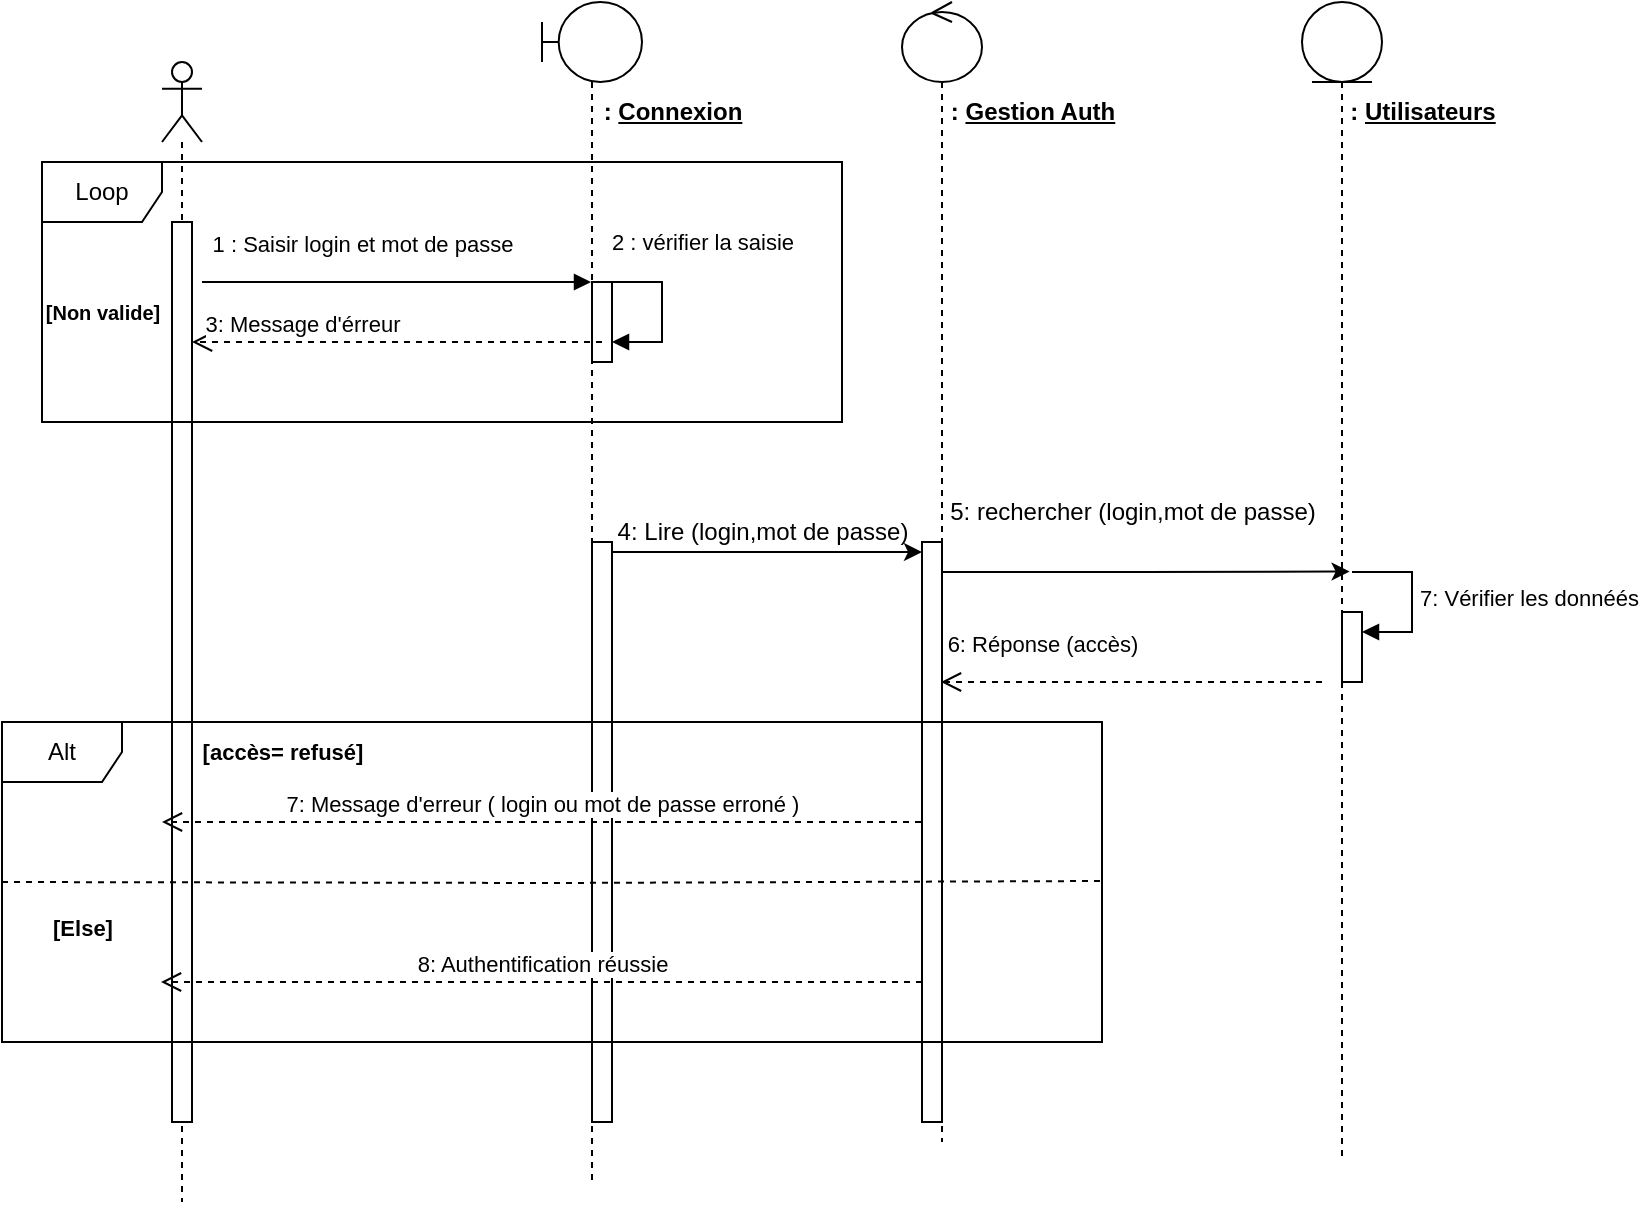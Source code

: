 <mxfile version="22.1.4" type="github">
  <diagram name="Page-1" id="2YBvvXClWsGukQMizWep">
    <mxGraphModel dx="1032" dy="530" grid="1" gridSize="10" guides="1" tooltips="1" connect="1" arrows="1" fold="1" page="1" pageScale="1" pageWidth="850" pageHeight="1100" math="0" shadow="0">
      <root>
        <mxCell id="0" />
        <mxCell id="1" parent="0" />
        <mxCell id="YS4YUwTzeqZwbcv_esHb-11" value="" style="shape=umlLifeline;perimeter=lifelinePerimeter;whiteSpace=wrap;html=1;container=1;dropTarget=0;collapsible=0;recursiveResize=0;outlineConnect=0;portConstraint=eastwest;newEdgeStyle={&quot;curved&quot;:0,&quot;rounded&quot;:0};participant=umlControl;" vertex="1" parent="1">
          <mxGeometry x="470" y="30" width="40" height="570" as="geometry" />
        </mxCell>
        <mxCell id="YS4YUwTzeqZwbcv_esHb-27" value="" style="html=1;points=[[0,0,0,0,5],[0,1,0,0,-5],[1,0,0,0,5],[1,1,0,0,-5]];perimeter=orthogonalPerimeter;outlineConnect=0;targetShapes=umlLifeline;portConstraint=eastwest;newEdgeStyle={&quot;curved&quot;:0,&quot;rounded&quot;:0};" vertex="1" parent="YS4YUwTzeqZwbcv_esHb-11">
          <mxGeometry x="10" y="270" width="10" height="290" as="geometry" />
        </mxCell>
        <mxCell id="YS4YUwTzeqZwbcv_esHb-13" value="" style="shape=umlLifeline;perimeter=lifelinePerimeter;whiteSpace=wrap;html=1;container=1;dropTarget=0;collapsible=0;recursiveResize=0;outlineConnect=0;portConstraint=eastwest;newEdgeStyle={&quot;curved&quot;:0,&quot;rounded&quot;:0};participant=umlEntity;" vertex="1" parent="1">
          <mxGeometry x="670" y="30" width="40" height="580" as="geometry" />
        </mxCell>
        <mxCell id="YS4YUwTzeqZwbcv_esHb-65" value="" style="html=1;points=[[0,0,0,0,5],[0,1,0,0,-5],[1,0,0,0,5],[1,1,0,0,-5]];perimeter=orthogonalPerimeter;outlineConnect=0;targetShapes=umlLifeline;portConstraint=eastwest;newEdgeStyle={&quot;curved&quot;:0,&quot;rounded&quot;:0};" vertex="1" parent="YS4YUwTzeqZwbcv_esHb-13">
          <mxGeometry x="20" y="305" width="10" height="35" as="geometry" />
        </mxCell>
        <mxCell id="YS4YUwTzeqZwbcv_esHb-66" value="7: Vérifier les donnéés" style="html=1;align=left;spacingLeft=2;endArrow=block;rounded=0;edgeStyle=orthogonalEdgeStyle;curved=0;rounded=0;" edge="1" target="YS4YUwTzeqZwbcv_esHb-65" parent="YS4YUwTzeqZwbcv_esHb-13">
          <mxGeometry relative="1" as="geometry">
            <mxPoint x="25" y="285" as="sourcePoint" />
            <Array as="points">
              <mxPoint x="55" y="315" />
            </Array>
          </mxGeometry>
        </mxCell>
        <mxCell id="YS4YUwTzeqZwbcv_esHb-15" value="" style="shape=umlLifeline;perimeter=lifelinePerimeter;whiteSpace=wrap;html=1;container=1;dropTarget=0;collapsible=0;recursiveResize=0;outlineConnect=0;portConstraint=eastwest;newEdgeStyle={&quot;curved&quot;:0,&quot;rounded&quot;:0};participant=umlBoundary;" vertex="1" parent="1">
          <mxGeometry x="290" y="30" width="50" height="590" as="geometry" />
        </mxCell>
        <mxCell id="YS4YUwTzeqZwbcv_esHb-35" value="" style="html=1;points=[[0,0,0,0,5],[0,1,0,0,-5],[1,0,0,0,5],[1,1,0,0,-5]];perimeter=orthogonalPerimeter;outlineConnect=0;targetShapes=umlLifeline;portConstraint=eastwest;newEdgeStyle={&quot;curved&quot;:0,&quot;rounded&quot;:0};" vertex="1" parent="YS4YUwTzeqZwbcv_esHb-15">
          <mxGeometry x="25" y="270" width="10" height="290" as="geometry" />
        </mxCell>
        <mxCell id="YS4YUwTzeqZwbcv_esHb-17" value="" style="shape=umlLifeline;perimeter=lifelinePerimeter;whiteSpace=wrap;html=1;container=1;dropTarget=0;collapsible=0;recursiveResize=0;outlineConnect=0;portConstraint=eastwest;newEdgeStyle={&quot;curved&quot;:0,&quot;rounded&quot;:0};participant=umlActor;" vertex="1" parent="1">
          <mxGeometry x="100" y="60" width="20" height="570" as="geometry" />
        </mxCell>
        <mxCell id="YS4YUwTzeqZwbcv_esHb-26" value="" style="html=1;points=[[0,0,0,0,5],[0,1,0,0,-5],[1,0,0,0,5],[1,1,0,0,-5]];perimeter=orthogonalPerimeter;outlineConnect=0;targetShapes=umlLifeline;portConstraint=eastwest;newEdgeStyle={&quot;curved&quot;:0,&quot;rounded&quot;:0};" vertex="1" parent="YS4YUwTzeqZwbcv_esHb-17">
          <mxGeometry x="5" y="80" width="10" height="450" as="geometry" />
        </mxCell>
        <mxCell id="YS4YUwTzeqZwbcv_esHb-28" value="&lt;b&gt;: &lt;u&gt;Connexion&lt;/u&gt;&lt;/b&gt;" style="text;html=1;align=center;verticalAlign=middle;resizable=0;points=[];autosize=1;strokeColor=none;fillColor=none;" vertex="1" parent="1">
          <mxGeometry x="310" y="70" width="90" height="30" as="geometry" />
        </mxCell>
        <mxCell id="YS4YUwTzeqZwbcv_esHb-29" value="&lt;b&gt;: &lt;u&gt;Gestion Auth&lt;/u&gt;&lt;/b&gt;" style="text;html=1;align=center;verticalAlign=middle;resizable=0;points=[];autosize=1;strokeColor=none;fillColor=none;" vertex="1" parent="1">
          <mxGeometry x="480" y="70" width="110" height="30" as="geometry" />
        </mxCell>
        <mxCell id="YS4YUwTzeqZwbcv_esHb-30" value="&lt;b&gt;: &lt;u&gt;Utilisateurs&lt;/u&gt;&lt;/b&gt;" style="text;html=1;align=center;verticalAlign=middle;resizable=0;points=[];autosize=1;strokeColor=none;fillColor=none;" vertex="1" parent="1">
          <mxGeometry x="680" y="70" width="100" height="30" as="geometry" />
        </mxCell>
        <mxCell id="YS4YUwTzeqZwbcv_esHb-34" value="1 : Saisir login et mot de passe" style="html=1;verticalAlign=bottom;endArrow=block;curved=0;rounded=0;" edge="1" parent="1" target="YS4YUwTzeqZwbcv_esHb-15">
          <mxGeometry x="-0.177" y="10" width="80" relative="1" as="geometry">
            <mxPoint x="120" y="170" as="sourcePoint" />
            <mxPoint x="200" y="170" as="targetPoint" />
            <mxPoint as="offset" />
          </mxGeometry>
        </mxCell>
        <mxCell id="YS4YUwTzeqZwbcv_esHb-36" value="" style="html=1;points=[[0,0,0,0,5],[0,1,0,0,-5],[1,0,0,0,5],[1,1,0,0,-5]];perimeter=orthogonalPerimeter;outlineConnect=0;targetShapes=umlLifeline;portConstraint=eastwest;newEdgeStyle={&quot;curved&quot;:0,&quot;rounded&quot;:0};" vertex="1" parent="1">
          <mxGeometry x="315" y="170" width="10" height="40" as="geometry" />
        </mxCell>
        <mxCell id="YS4YUwTzeqZwbcv_esHb-37" value="" style="html=1;align=left;spacingLeft=2;endArrow=block;rounded=0;edgeStyle=orthogonalEdgeStyle;curved=0;rounded=0;" edge="1" target="YS4YUwTzeqZwbcv_esHb-36" parent="1">
          <mxGeometry x="-0.059" y="30" relative="1" as="geometry">
            <mxPoint x="320" y="170" as="sourcePoint" />
            <Array as="points">
              <mxPoint x="350" y="200" />
            </Array>
            <mxPoint as="offset" />
          </mxGeometry>
        </mxCell>
        <mxCell id="YS4YUwTzeqZwbcv_esHb-38" value="2 : vérifier la saisie" style="edgeLabel;html=1;align=center;verticalAlign=middle;resizable=0;points=[];" vertex="1" connectable="0" parent="YS4YUwTzeqZwbcv_esHb-37">
          <mxGeometry x="-0.035" y="26" relative="1" as="geometry">
            <mxPoint x="-6" y="-31" as="offset" />
          </mxGeometry>
        </mxCell>
        <mxCell id="YS4YUwTzeqZwbcv_esHb-41" style="edgeStyle=orthogonalEdgeStyle;rounded=0;orthogonalLoop=1;jettySize=auto;html=1;curved=0;exitX=1;exitY=0;exitDx=0;exitDy=5;exitPerimeter=0;entryX=0;entryY=0;entryDx=0;entryDy=5;entryPerimeter=0;" edge="1" parent="1" source="YS4YUwTzeqZwbcv_esHb-35" target="YS4YUwTzeqZwbcv_esHb-27">
          <mxGeometry relative="1" as="geometry" />
        </mxCell>
        <mxCell id="YS4YUwTzeqZwbcv_esHb-42" value="4: Lire (login,mot de passe)" style="text;html=1;align=center;verticalAlign=middle;resizable=0;points=[];autosize=1;strokeColor=none;fillColor=none;" vertex="1" parent="1">
          <mxGeometry x="315" y="280" width="170" height="30" as="geometry" />
        </mxCell>
        <mxCell id="YS4YUwTzeqZwbcv_esHb-45" value="5: rechercher (login,mot de passe)" style="text;html=1;align=center;verticalAlign=middle;resizable=0;points=[];autosize=1;strokeColor=none;fillColor=none;" vertex="1" parent="1">
          <mxGeometry x="480" y="270" width="210" height="30" as="geometry" />
        </mxCell>
        <mxCell id="YS4YUwTzeqZwbcv_esHb-46" value="6: Réponse (accès)" style="html=1;verticalAlign=bottom;endArrow=open;dashed=1;endSize=8;curved=0;rounded=0;" edge="1" parent="1">
          <mxGeometry x="0.47" y="-10" relative="1" as="geometry">
            <mxPoint x="680" y="370" as="sourcePoint" />
            <mxPoint x="489.5" y="370" as="targetPoint" />
            <mxPoint as="offset" />
          </mxGeometry>
        </mxCell>
        <mxCell id="YS4YUwTzeqZwbcv_esHb-48" value="Alt" style="shape=umlFrame;whiteSpace=wrap;html=1;pointerEvents=0;" vertex="1" parent="1">
          <mxGeometry x="20" y="390" width="550" height="160" as="geometry" />
        </mxCell>
        <mxCell id="YS4YUwTzeqZwbcv_esHb-49" value="&lt;b&gt;&lt;font style=&quot;font-size: 11px;&quot;&gt;[accès= refusé]&lt;/font&gt;&lt;/b&gt;" style="text;html=1;align=center;verticalAlign=middle;resizable=0;points=[];autosize=1;strokeColor=none;fillColor=none;" vertex="1" parent="1">
          <mxGeometry x="110" y="390" width="100" height="30" as="geometry" />
        </mxCell>
        <mxCell id="YS4YUwTzeqZwbcv_esHb-55" value="7: Message d&#39;erreur ( login ou mot de passe erroné )" style="html=1;verticalAlign=bottom;endArrow=open;dashed=1;endSize=8;curved=0;rounded=0;" edge="1" parent="1">
          <mxGeometry relative="1" as="geometry">
            <mxPoint x="479.5" y="440" as="sourcePoint" />
            <mxPoint x="100" y="440" as="targetPoint" />
          </mxGeometry>
        </mxCell>
        <mxCell id="YS4YUwTzeqZwbcv_esHb-56" value="Loop" style="shape=umlFrame;whiteSpace=wrap;html=1;pointerEvents=0;" vertex="1" parent="1">
          <mxGeometry x="40" y="110" width="400" height="130" as="geometry" />
        </mxCell>
        <mxCell id="YS4YUwTzeqZwbcv_esHb-57" value="3: Message d&#39;érreur" style="html=1;verticalAlign=bottom;endArrow=open;dashed=1;endSize=8;curved=0;rounded=0;" edge="1" parent="1" target="YS4YUwTzeqZwbcv_esHb-26">
          <mxGeometry x="0.463" relative="1" as="geometry">
            <mxPoint x="320" y="200" as="sourcePoint" />
            <mxPoint x="240" y="200" as="targetPoint" />
            <mxPoint as="offset" />
          </mxGeometry>
        </mxCell>
        <mxCell id="YS4YUwTzeqZwbcv_esHb-58" value="&lt;b&gt;&lt;font style=&quot;font-size: 10px;&quot;&gt;[Non valide]&lt;/font&gt;&lt;/b&gt;" style="text;html=1;align=center;verticalAlign=middle;resizable=0;points=[];autosize=1;strokeColor=none;fillColor=none;" vertex="1" parent="1">
          <mxGeometry x="30" y="170" width="80" height="30" as="geometry" />
        </mxCell>
        <mxCell id="YS4YUwTzeqZwbcv_esHb-59" value="8: Authentification réussie" style="html=1;verticalAlign=bottom;endArrow=open;dashed=1;endSize=8;curved=0;rounded=0;" edge="1" parent="1">
          <mxGeometry relative="1" as="geometry">
            <mxPoint x="480" y="520" as="sourcePoint" />
            <mxPoint x="99.5" y="520" as="targetPoint" />
          </mxGeometry>
        </mxCell>
        <mxCell id="YS4YUwTzeqZwbcv_esHb-60" value="&lt;font style=&quot;font-size: 11px;&quot;&gt;&lt;b&gt;[Else]&lt;/b&gt;&lt;/font&gt;" style="text;html=1;align=center;verticalAlign=middle;resizable=0;points=[];autosize=1;strokeColor=none;fillColor=none;" vertex="1" parent="1">
          <mxGeometry x="35" y="478" width="50" height="30" as="geometry" />
        </mxCell>
        <mxCell id="YS4YUwTzeqZwbcv_esHb-64" style="edgeStyle=orthogonalEdgeStyle;rounded=0;orthogonalLoop=1;jettySize=auto;html=1;curved=0;entryX=0.595;entryY=0.491;entryDx=0;entryDy=0;entryPerimeter=0;" edge="1" parent="1" source="YS4YUwTzeqZwbcv_esHb-11" target="YS4YUwTzeqZwbcv_esHb-13">
          <mxGeometry relative="1" as="geometry" />
        </mxCell>
        <mxCell id="YS4YUwTzeqZwbcv_esHb-70" value="" style="endArrow=none;html=1;edgeStyle=orthogonalEdgeStyle;rounded=0;dashed=1;" edge="1" parent="1">
          <mxGeometry relative="1" as="geometry">
            <mxPoint x="20" y="470" as="sourcePoint" />
            <mxPoint x="570" y="469.5" as="targetPoint" />
          </mxGeometry>
        </mxCell>
      </root>
    </mxGraphModel>
  </diagram>
</mxfile>

